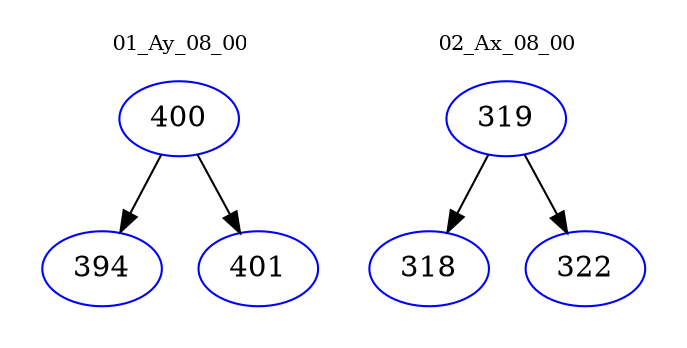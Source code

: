 digraph{
subgraph cluster_0 {
color = white
label = "01_Ay_08_00";
fontsize=10;
T0_400 [label="400", color="blue"]
T0_400 -> T0_394 [color="black"]
T0_394 [label="394", color="blue"]
T0_400 -> T0_401 [color="black"]
T0_401 [label="401", color="blue"]
}
subgraph cluster_1 {
color = white
label = "02_Ax_08_00";
fontsize=10;
T1_319 [label="319", color="blue"]
T1_319 -> T1_318 [color="black"]
T1_318 [label="318", color="blue"]
T1_319 -> T1_322 [color="black"]
T1_322 [label="322", color="blue"]
}
}
